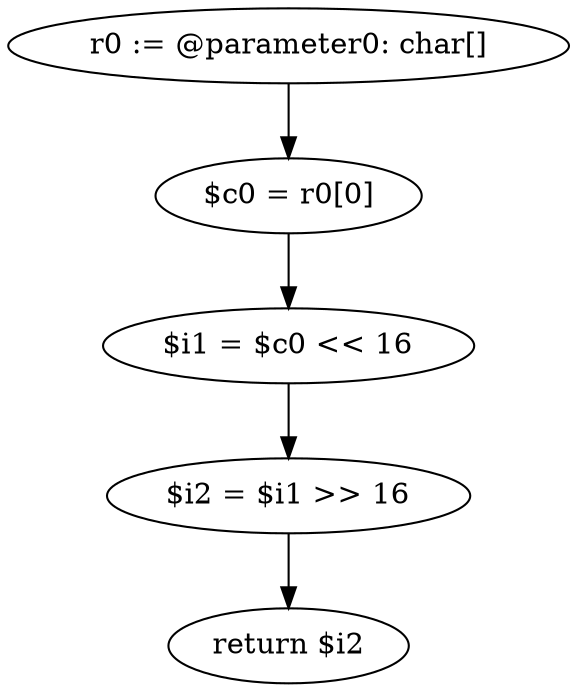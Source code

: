 digraph "unitGraph" {
    "r0 := @parameter0: char[]"
    "$c0 = r0[0]"
    "$i1 = $c0 << 16"
    "$i2 = $i1 >> 16"
    "return $i2"
    "r0 := @parameter0: char[]"->"$c0 = r0[0]";
    "$c0 = r0[0]"->"$i1 = $c0 << 16";
    "$i1 = $c0 << 16"->"$i2 = $i1 >> 16";
    "$i2 = $i1 >> 16"->"return $i2";
}
